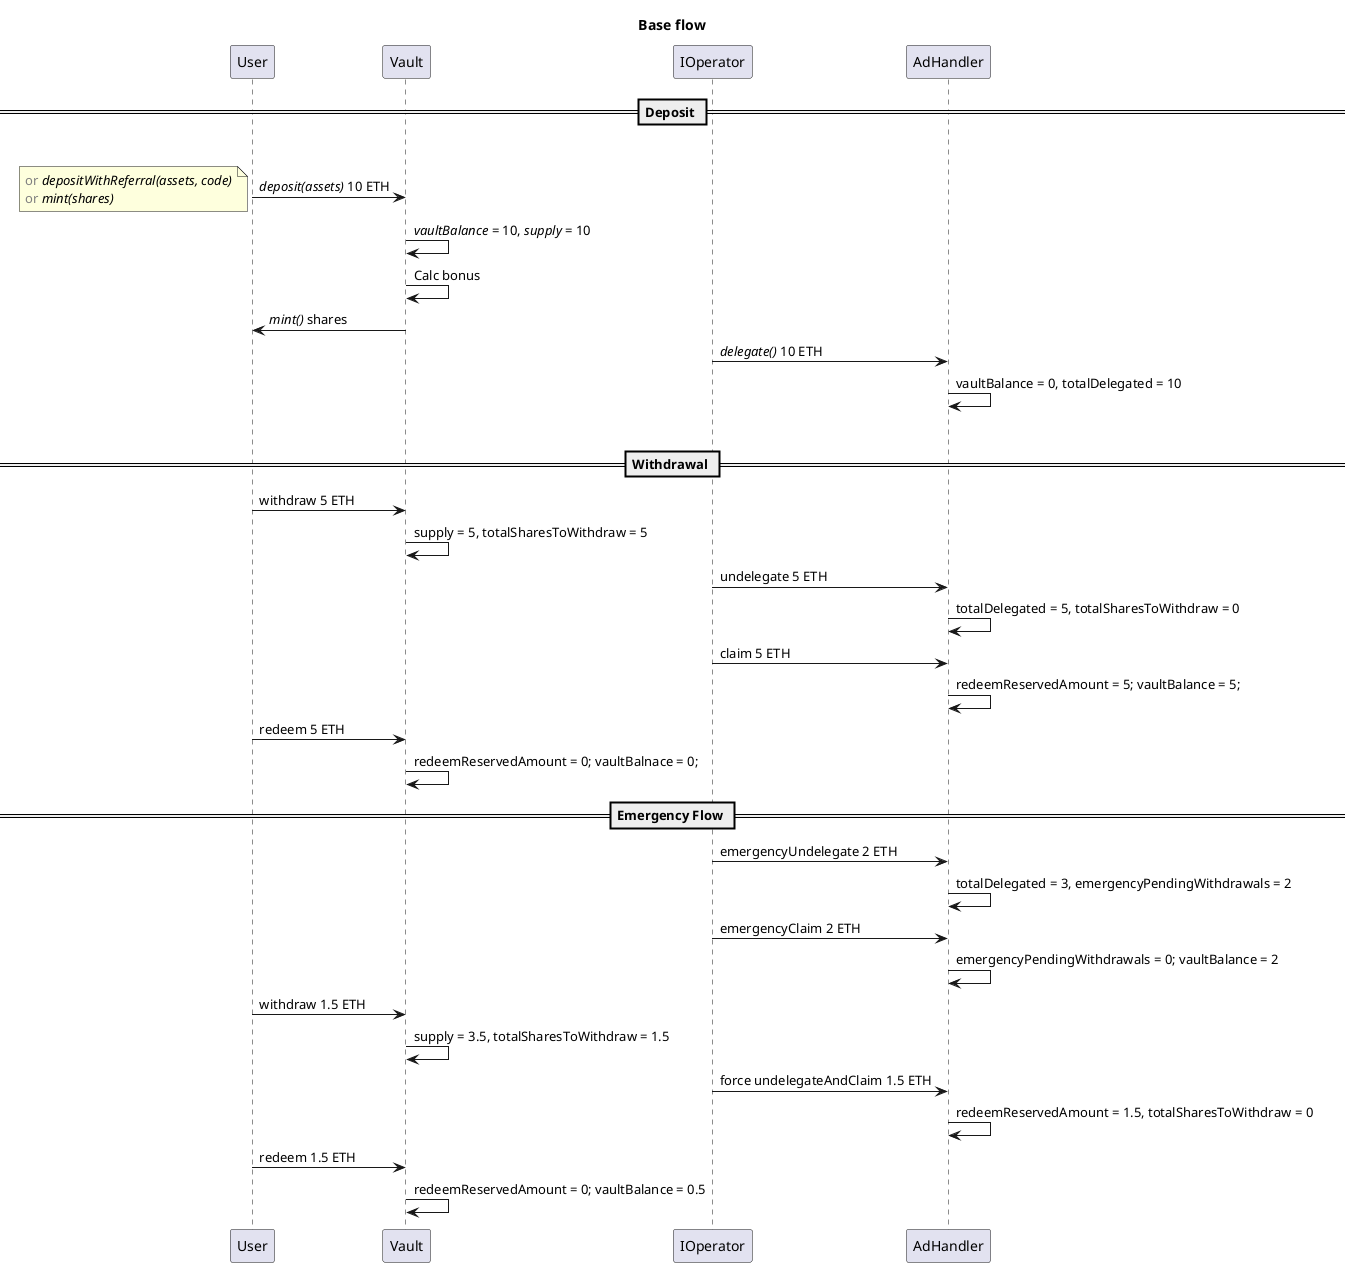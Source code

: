 
participant User #LightBlue
participant InceptionVault_S as Vault #LightYellow
participant IOperator
participant AdapterHandler as AdHandler

@startuml

title Base flow

== Deposit ==

group "Deposit Process"
User -> Vault: //deposit(assets)// 10 ETH
note left: <color:gray>or <color:black>//depositWithReferral(assets, code)//\n<color:gray>or <color:black>//mint(shares)//
Vault -> Vault: //vaultBalance// = 10, <i>supply</i> = 10
Vault -> Vault: Calc bonus
Vault -> User: //mint()// shares

IOperator -> AdHandler: //delegate()// 10 ETH
AdHandler -> AdHandler: vaultBalance = 0, totalDelegated = 10
group end


== Withdrawal ==

User -> Vault: withdraw 5 ETH 
Vault -> Vault: supply = 5, totalSharesToWithdraw = 5

IOperator -> AdHandler: undelegate 5 ETH
AdHandler -> AdHandler: totalDelegated = 5, totalSharesToWithdraw = 0

IOperator -> AdHandler: claim 5 ETH
AdHandler -> AdHandler: redeemReservedAmount = 5; vaultBalance = 5;

User -> Vault: redeem 5 ETH
Vault -> Vault: redeemReservedAmount = 0; vaultBalnace = 0;


== Emergency Flow ==

IOperator -> AdHandler: emergencyUndelegate 2 ETH
AdHandler -> AdHandler: totalDelegated = 3, emergencyPendingWithdrawals = 2

IOperator -> AdHandler: emergencyClaim 2 ETH
AdHandler -> AdHandler: emergencyPendingWithdrawals = 0; vaultBalance = 2

User -> Vault: withdraw 1.5 ETH 
Vault -> Vault: supply = 3.5, totalSharesToWithdraw = 1.5

IOperator -> AdHandler: force undelegateAndClaim 1.5 ETH
AdHandler -> AdHandler: redeemReservedAmount = 1.5, totalSharesToWithdraw = 0


User -> Vault: redeem 1.5 ETH
Vault -> Vault: redeemReservedAmount = 0; vaultBalance = 0.5

@enduml